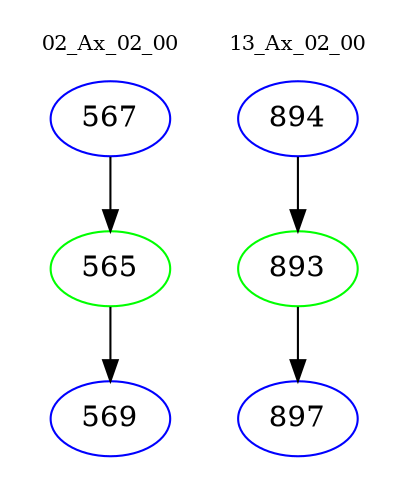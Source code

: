 digraph{
subgraph cluster_0 {
color = white
label = "02_Ax_02_00";
fontsize=10;
T0_567 [label="567", color="blue"]
T0_567 -> T0_565 [color="black"]
T0_565 [label="565", color="green"]
T0_565 -> T0_569 [color="black"]
T0_569 [label="569", color="blue"]
}
subgraph cluster_1 {
color = white
label = "13_Ax_02_00";
fontsize=10;
T1_894 [label="894", color="blue"]
T1_894 -> T1_893 [color="black"]
T1_893 [label="893", color="green"]
T1_893 -> T1_897 [color="black"]
T1_897 [label="897", color="blue"]
}
}
